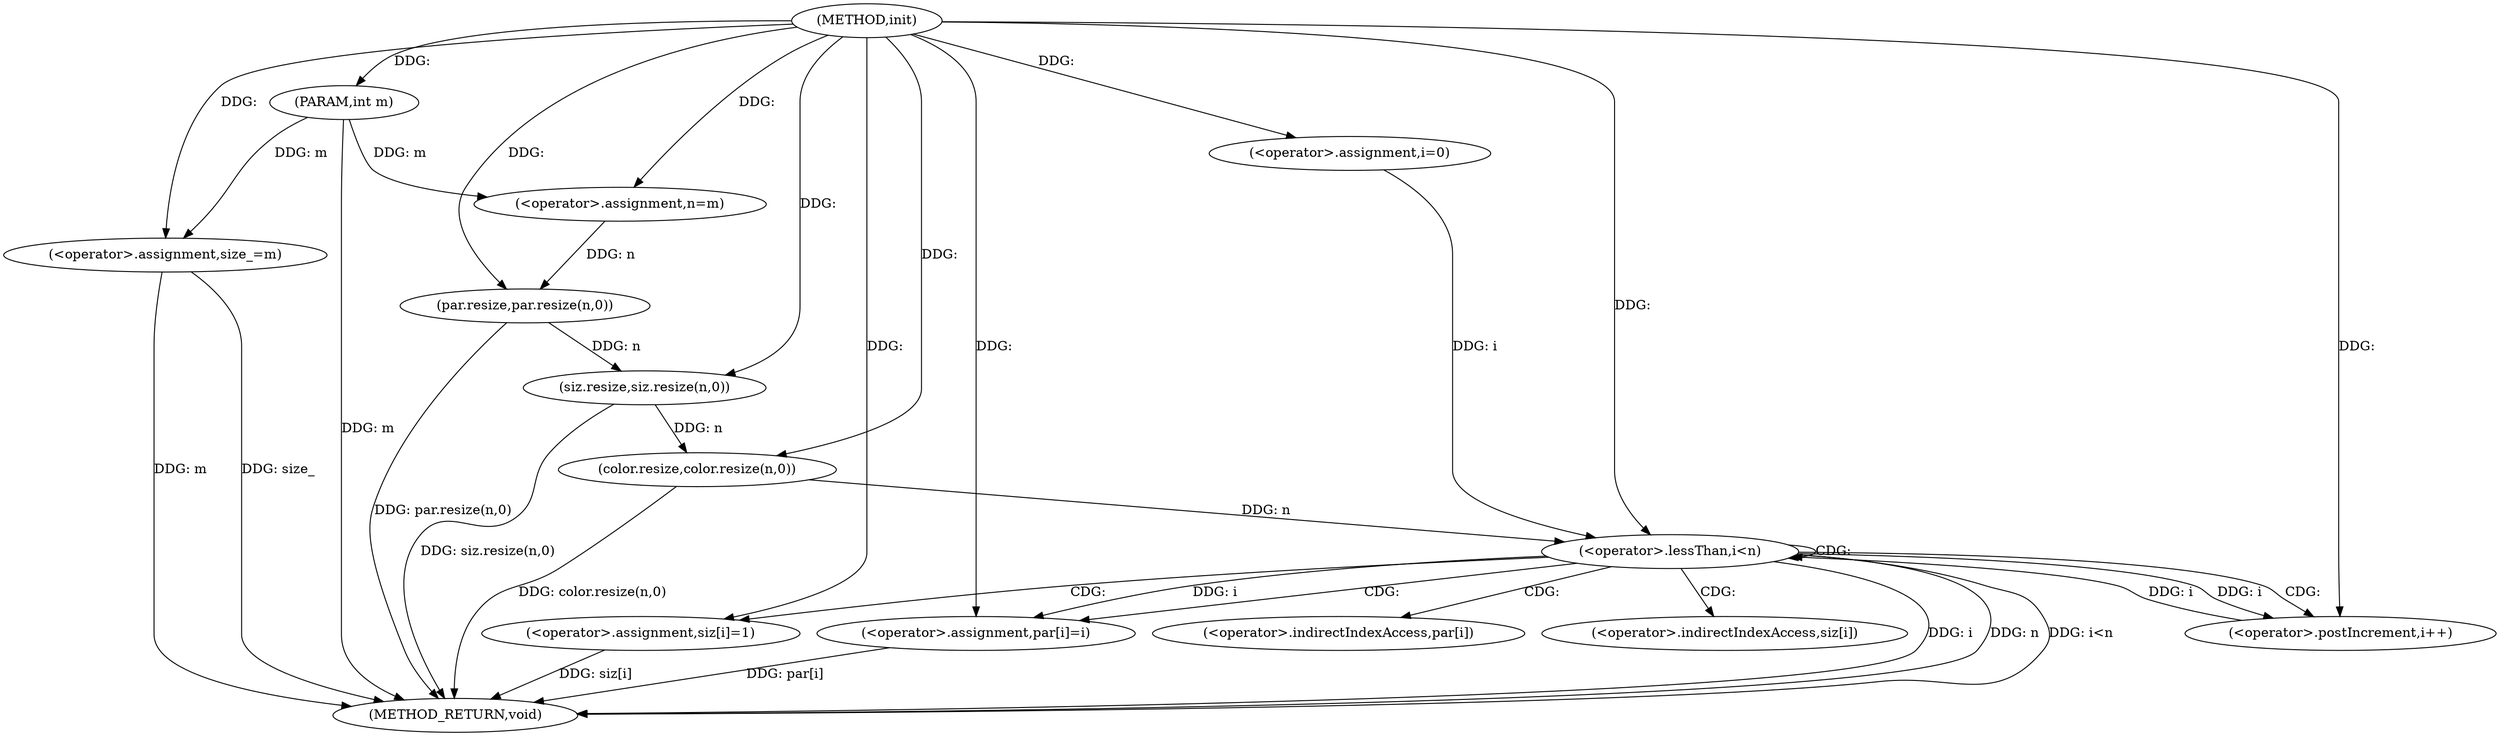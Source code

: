 digraph "init" {  
"1000117" [label = "(METHOD,init)" ]
"1000156" [label = "(METHOD_RETURN,void)" ]
"1000118" [label = "(PARAM,int m)" ]
"1000120" [label = "(<operator>.assignment,n=m)" ]
"1000123" [label = "(<operator>.assignment,size_=m)" ]
"1000126" [label = "(par.resize,par.resize(n,0))" ]
"1000129" [label = "(siz.resize,siz.resize(n,0))" ]
"1000132" [label = "(color.resize,color.resize(n,0))" ]
"1000137" [label = "(<operator>.assignment,i=0)" ]
"1000140" [label = "(<operator>.lessThan,i<n)" ]
"1000143" [label = "(<operator>.postIncrement,i++)" ]
"1000146" [label = "(<operator>.assignment,par[i]=i)" ]
"1000151" [label = "(<operator>.assignment,siz[i]=1)" ]
"1000147" [label = "(<operator>.indirectIndexAccess,par[i])" ]
"1000152" [label = "(<operator>.indirectIndexAccess,siz[i])" ]
  "1000118" -> "1000156"  [ label = "DDG: m"] 
  "1000123" -> "1000156"  [ label = "DDG: m"] 
  "1000126" -> "1000156"  [ label = "DDG: par.resize(n,0)"] 
  "1000129" -> "1000156"  [ label = "DDG: siz.resize(n,0)"] 
  "1000132" -> "1000156"  [ label = "DDG: color.resize(n,0)"] 
  "1000140" -> "1000156"  [ label = "DDG: i"] 
  "1000140" -> "1000156"  [ label = "DDG: n"] 
  "1000140" -> "1000156"  [ label = "DDG: i<n"] 
  "1000146" -> "1000156"  [ label = "DDG: par[i]"] 
  "1000151" -> "1000156"  [ label = "DDG: siz[i]"] 
  "1000123" -> "1000156"  [ label = "DDG: size_"] 
  "1000117" -> "1000118"  [ label = "DDG: "] 
  "1000118" -> "1000120"  [ label = "DDG: m"] 
  "1000117" -> "1000120"  [ label = "DDG: "] 
  "1000118" -> "1000123"  [ label = "DDG: m"] 
  "1000117" -> "1000123"  [ label = "DDG: "] 
  "1000120" -> "1000126"  [ label = "DDG: n"] 
  "1000117" -> "1000126"  [ label = "DDG: "] 
  "1000126" -> "1000129"  [ label = "DDG: n"] 
  "1000117" -> "1000129"  [ label = "DDG: "] 
  "1000129" -> "1000132"  [ label = "DDG: n"] 
  "1000117" -> "1000132"  [ label = "DDG: "] 
  "1000117" -> "1000137"  [ label = "DDG: "] 
  "1000137" -> "1000140"  [ label = "DDG: i"] 
  "1000143" -> "1000140"  [ label = "DDG: i"] 
  "1000117" -> "1000140"  [ label = "DDG: "] 
  "1000132" -> "1000140"  [ label = "DDG: n"] 
  "1000117" -> "1000143"  [ label = "DDG: "] 
  "1000140" -> "1000143"  [ label = "DDG: i"] 
  "1000140" -> "1000146"  [ label = "DDG: i"] 
  "1000117" -> "1000146"  [ label = "DDG: "] 
  "1000117" -> "1000151"  [ label = "DDG: "] 
  "1000140" -> "1000147"  [ label = "CDG: "] 
  "1000140" -> "1000151"  [ label = "CDG: "] 
  "1000140" -> "1000152"  [ label = "CDG: "] 
  "1000140" -> "1000146"  [ label = "CDG: "] 
  "1000140" -> "1000143"  [ label = "CDG: "] 
  "1000140" -> "1000140"  [ label = "CDG: "] 
}
